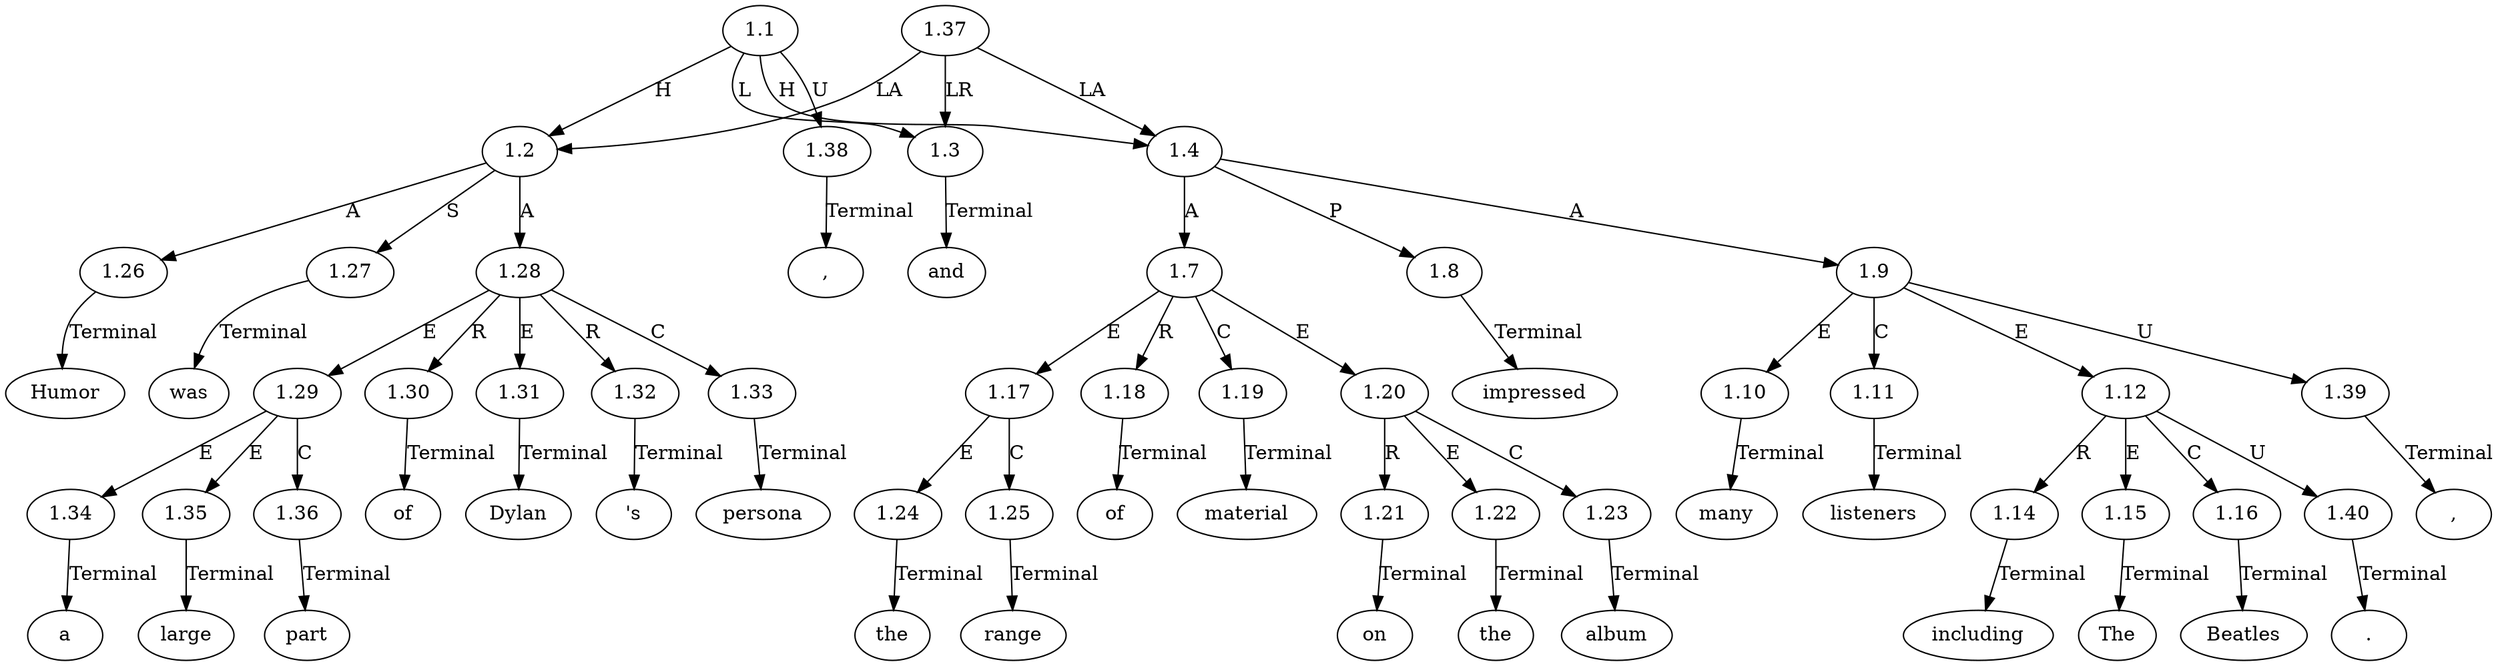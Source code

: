 // Graph
digraph {
	0.1 [label=Humor ordering=out]
	0.10 [label="," ordering=out]
	0.11 [label=and ordering=out]
	0.12 [label=the ordering=out]
	0.13 [label=range ordering=out]
	0.14 [label=of ordering=out]
	0.15 [label=material ordering=out]
	0.16 [label=on ordering=out]
	0.17 [label=the ordering=out]
	0.18 [label=album ordering=out]
	0.19 [label=impressed ordering=out]
	0.2 [label=was ordering=out]
	0.20 [label=many ordering=out]
	0.21 [label=listeners ordering=out]
	0.22 [label="," ordering=out]
	0.23 [label=including ordering=out]
	0.24 [label=The ordering=out]
	0.25 [label=Beatles ordering=out]
	0.26 [label="." ordering=out]
	0.3 [label=a ordering=out]
	0.4 [label=large ordering=out]
	0.5 [label=part ordering=out]
	0.6 [label=of ordering=out]
	0.7 [label=Dylan ordering=out]
	0.8 [label="'s" ordering=out]
	0.9 [label=persona ordering=out]
	1.1 [label=1.1 ordering=out]
	1.2 [label=1.2 ordering=out]
	1.3 [label=1.3 ordering=out]
	1.4 [label=1.4 ordering=out]
	1.7 [label=1.7 ordering=out]
	1.8 [label=1.8 ordering=out]
	1.9 [label=1.9 ordering=out]
	1.10 [label=1.10 ordering=out]
	1.11 [label=1.11 ordering=out]
	1.12 [label=1.12 ordering=out]
	1.14 [label=1.14 ordering=out]
	1.15 [label=1.15 ordering=out]
	1.16 [label=1.16 ordering=out]
	1.17 [label=1.17 ordering=out]
	1.18 [label=1.18 ordering=out]
	1.19 [label=1.19 ordering=out]
	1.20 [label=1.20 ordering=out]
	1.21 [label=1.21 ordering=out]
	1.22 [label=1.22 ordering=out]
	1.23 [label=1.23 ordering=out]
	1.24 [label=1.24 ordering=out]
	1.25 [label=1.25 ordering=out]
	1.26 [label=1.26 ordering=out]
	1.27 [label=1.27 ordering=out]
	1.28 [label=1.28 ordering=out]
	1.29 [label=1.29 ordering=out]
	1.30 [label=1.30 ordering=out]
	1.31 [label=1.31 ordering=out]
	1.32 [label=1.32 ordering=out]
	1.33 [label=1.33 ordering=out]
	1.34 [label=1.34 ordering=out]
	1.35 [label=1.35 ordering=out]
	1.36 [label=1.36 ordering=out]
	1.37 [label=1.37 ordering=out]
	1.38 [label=1.38 ordering=out]
	1.39 [label=1.39 ordering=out]
	1.40 [label=1.40 ordering=out]
	1.1 -> 1.2 [label=H ordering=out]
	1.1 -> 1.3 [label=L ordering=out]
	1.1 -> 1.4 [label=H ordering=out]
	1.1 -> 1.38 [label=U ordering=out]
	1.2 -> 1.26 [label=A ordering=out]
	1.2 -> 1.27 [label=S ordering=out]
	1.2 -> 1.28 [label=A ordering=out]
	1.3 -> 0.11 [label=Terminal ordering=out]
	1.4 -> 1.7 [label=A ordering=out]
	1.4 -> 1.8 [label=P ordering=out]
	1.4 -> 1.9 [label=A ordering=out]
	1.7 -> 1.17 [label=E ordering=out]
	1.7 -> 1.18 [label=R ordering=out]
	1.7 -> 1.19 [label=C ordering=out]
	1.7 -> 1.20 [label=E ordering=out]
	1.8 -> 0.19 [label=Terminal ordering=out]
	1.9 -> 1.10 [label=E ordering=out]
	1.9 -> 1.11 [label=C ordering=out]
	1.9 -> 1.12 [label=E ordering=out]
	1.9 -> 1.39 [label=U ordering=out]
	1.10 -> 0.20 [label=Terminal ordering=out]
	1.11 -> 0.21 [label=Terminal ordering=out]
	1.12 -> 1.14 [label=R ordering=out]
	1.12 -> 1.15 [label=E ordering=out]
	1.12 -> 1.16 [label=C ordering=out]
	1.12 -> 1.40 [label=U ordering=out]
	1.14 -> 0.23 [label=Terminal ordering=out]
	1.15 -> 0.24 [label=Terminal ordering=out]
	1.16 -> 0.25 [label=Terminal ordering=out]
	1.17 -> 1.24 [label=E ordering=out]
	1.17 -> 1.25 [label=C ordering=out]
	1.18 -> 0.14 [label=Terminal ordering=out]
	1.19 -> 0.15 [label=Terminal ordering=out]
	1.20 -> 1.21 [label=R ordering=out]
	1.20 -> 1.22 [label=E ordering=out]
	1.20 -> 1.23 [label=C ordering=out]
	1.21 -> 0.16 [label=Terminal ordering=out]
	1.22 -> 0.17 [label=Terminal ordering=out]
	1.23 -> 0.18 [label=Terminal ordering=out]
	1.24 -> 0.12 [label=Terminal ordering=out]
	1.25 -> 0.13 [label=Terminal ordering=out]
	1.26 -> 0.1 [label=Terminal ordering=out]
	1.27 -> 0.2 [label=Terminal ordering=out]
	1.28 -> 1.29 [label=E ordering=out]
	1.28 -> 1.30 [label=R ordering=out]
	1.28 -> 1.31 [label=E ordering=out]
	1.28 -> 1.32 [label=R ordering=out]
	1.28 -> 1.33 [label=C ordering=out]
	1.29 -> 1.34 [label=E ordering=out]
	1.29 -> 1.35 [label=E ordering=out]
	1.29 -> 1.36 [label=C ordering=out]
	1.30 -> 0.6 [label=Terminal ordering=out]
	1.31 -> 0.7 [label=Terminal ordering=out]
	1.32 -> 0.8 [label=Terminal ordering=out]
	1.33 -> 0.9 [label=Terminal ordering=out]
	1.34 -> 0.3 [label=Terminal ordering=out]
	1.35 -> 0.4 [label=Terminal ordering=out]
	1.36 -> 0.5 [label=Terminal ordering=out]
	1.37 -> 1.2 [label=LA ordering=out]
	1.37 -> 1.3 [label=LR ordering=out]
	1.37 -> 1.4 [label=LA ordering=out]
	1.38 -> 0.10 [label=Terminal ordering=out]
	1.39 -> 0.22 [label=Terminal ordering=out]
	1.40 -> 0.26 [label=Terminal ordering=out]
}
